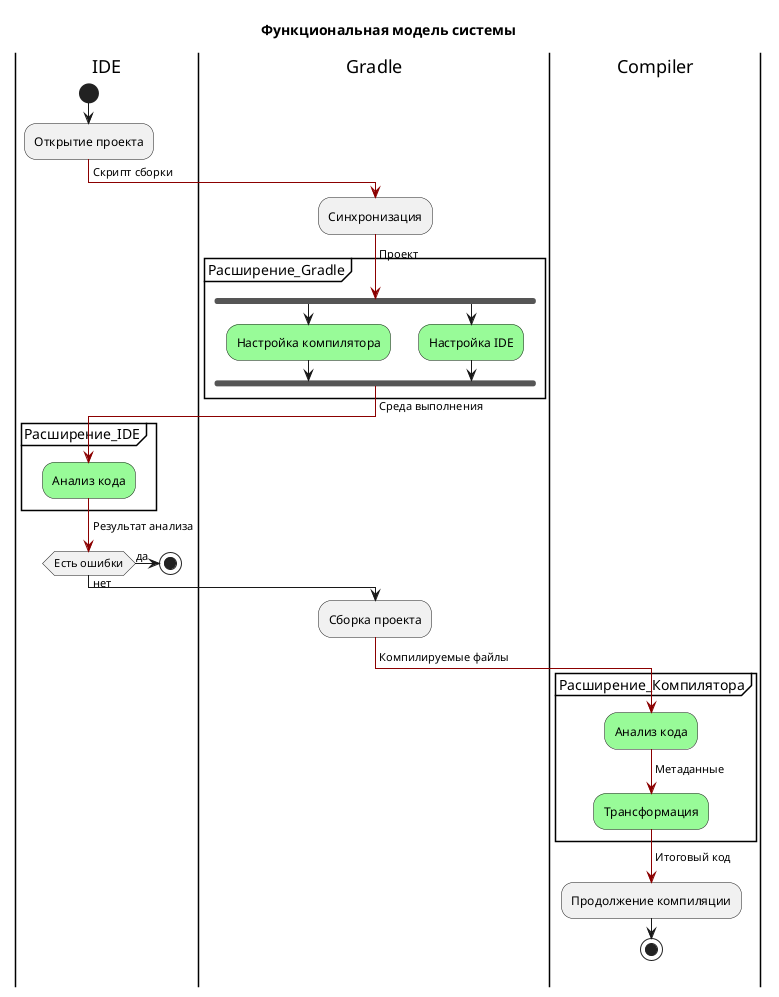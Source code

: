 @startuml
title Функциональная модель системы
|IDE|
start
:Открытие проекта;
-[#darkred]-> Скрипт сборки;
|Gradle|
:Синхронизация;
-[#darkred]-> Проект;
partition Расширение_Gradle {
    fork
    #palegreen:Настройка компилятора;
    forkagain
    #palegreen:Настройка IDE;
    endfork
}
|IDE|
-[#darkred]-> Среда выполнения;
partition Расширение_IDE {
    #palegreen:Анализ кода;
}
-[#darkred]-> Результат анализа;
if (Есть ошибки) then (да)
    stop
else (нет)
    |Gradle|
    :Сборка проекта;
    -[#darkred]-> Компилируемые файлы;
    partition Расширение_Компилятора {
        |Compiler|
        #palegreen:Анализ кода;
        -[#darkred]-> Метаданные;
        #palegreen:Трансформация;
    }
    -[#darkred]-> Итоговый код;
    :Продолжение компиляции;
    stop
endif
@enduml
